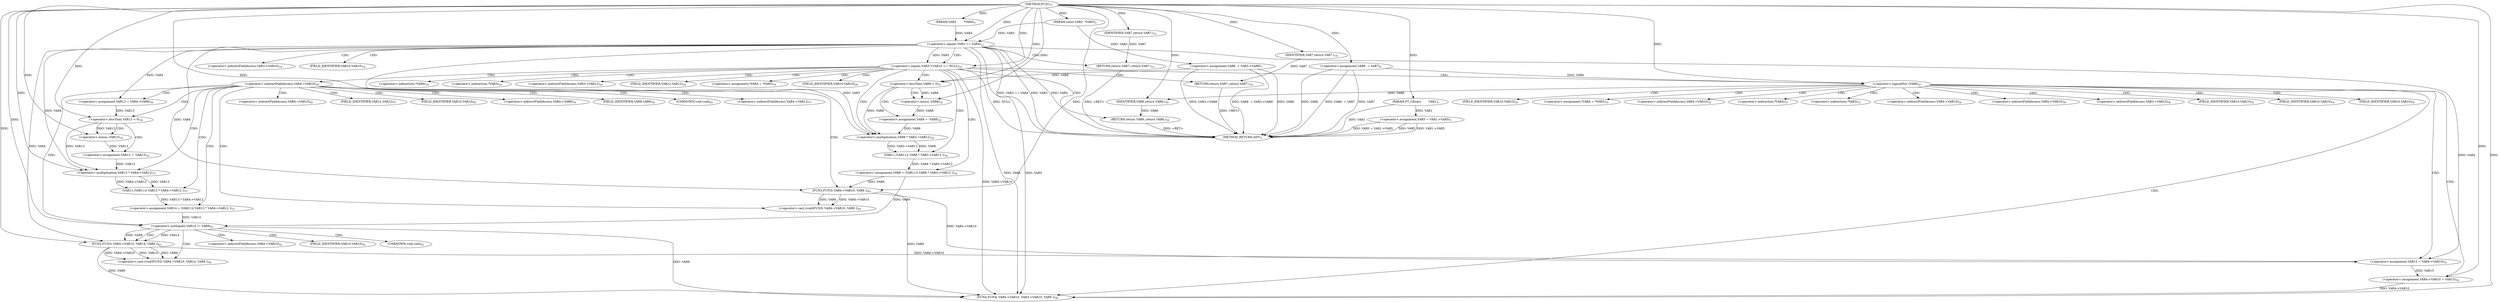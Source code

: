 digraph "FUN1" {  
"8" [label = <(METHOD,FUN1)<SUB>1</SUB>> ]
"149" [label = <(METHOD_RETURN,ANY)<SUB>1</SUB>> ]
"9" [label = <(PARAM,FT_Library        VAR1)<SUB>1</SUB>> ]
"10" [label = <(PARAM,const VAR2  *VAR3)<SUB>2</SUB>> ]
"11" [label = <(PARAM,VAR2        *VAR4)<SUB>3</SUB>> ]
"14" [label = <(&lt;operator&gt;.assignment,VAR5 = VAR1-&gt;VAR5)<SUB>5</SUB>> ]
"20" [label = <(&lt;operator&gt;.assignment,VAR6  = VAR7)<SUB>6</SUB>> ]
"24" [label = <(&lt;operator&gt;.assignment,VAR8  = VAR3-&gt;VAR8)<SUB>7</SUB>> ]
"60" [label = <(&lt;operator&gt;.assignment,VAR9 = (VAR11)( VAR8 * VAR3-&gt;VAR12 ))<SUB>24</SUB>> ]
"147" [label = <(RETURN,return VAR6;,return VAR6;)<SUB>59</SUB>> ]
"31" [label = <(&lt;operator&gt;.equals,VAR3 == VAR4)<SUB>11</SUB>> ]
"38" [label = <(&lt;operator&gt;.equals,VAR3-&gt;VAR10 == NULL)<SUB>14</SUB>> ]
"52" [label = <(&lt;operator&gt;.lessThan,VAR8 &lt; 0)<SUB>21</SUB>> ]
"120" [label = <(&lt;operator&gt;.logicalNot,!VAR6)<SUB>47</SUB>> ]
"148" [label = <(IDENTIFIER,VAR6,return VAR6;)<SUB>59</SUB>> ]
"35" [label = <(RETURN,return VAR7;,return VAR7;)<SUB>12</SUB>> ]
"44" [label = <(&lt;operator&gt;.assignment,*VAR4 = *VAR3)<SUB>16</SUB>> ]
"49" [label = <(RETURN,return VAR7;,return VAR7;)<SUB>18</SUB>> ]
"56" [label = <(&lt;operator&gt;.assignment,VAR8 = -VAR8)<SUB>22</SUB>> ]
"62" [label = <(VAR11,(VAR11)( VAR8 * VAR3-&gt;VAR12 ))<SUB>24</SUB>> ]
"74" [label = <(&lt;operator&gt;.assignment,VAR13 = VAR4-&gt;VAR8)<SUB>30</SUB>> ]
"89" [label = <(&lt;operator&gt;.assignment,VAR14 = (VAR11)( VAR13 * VAR4-&gt;VAR12 ))<SUB>37</SUB>> ]
"124" [label = <(&lt;operator&gt;.assignment,VAR15 = VAR4-&gt;VAR10)<SUB>52</SUB>> ]
"129" [label = <(&lt;operator&gt;.assignment,*VAR4 = *VAR3)<SUB>53</SUB>> ]
"134" [label = <(&lt;operator&gt;.assignment,VAR4-&gt;VAR10 = VAR15)<SUB>54</SUB>> ]
"139" [label = <(FUN4,FUN4( VAR4-&gt;VAR10, VAR3-&gt;VAR10, VAR9 ))<SUB>56</SUB>> ]
"36" [label = <(IDENTIFIER,VAR7,return VAR7;)<SUB>12</SUB>> ]
"50" [label = <(IDENTIFIER,VAR7,return VAR7;)<SUB>18</SUB>> ]
"63" [label = <(&lt;operator&gt;.multiplication,VAR8 * VAR3-&gt;VAR12)<SUB>24</SUB>> ]
"81" [label = <(&lt;operator&gt;.lessThan,VAR13 &lt; 0)<SUB>34</SUB>> ]
"98" [label = <(&lt;operator&gt;.notEquals,VAR14 != VAR9)<SUB>41</SUB>> ]
"112" [label = <(&lt;operator&gt;.cast,(void)FUN3( VAR4-&gt;VAR10, VAR9 ))<SUB>45</SUB>> ]
"58" [label = <(&lt;operator&gt;.minus,-VAR8)<SUB>22</SUB>> ]
"85" [label = <(&lt;operator&gt;.assignment,VAR13 = -VAR13)<SUB>35</SUB>> ]
"91" [label = <(VAR11,(VAR11)( VAR13 * VAR4-&gt;VAR12 ))<SUB>37</SUB>> ]
"102" [label = <(&lt;operator&gt;.cast,(void)FUN2( VAR4-&gt;VAR10, VAR14, VAR9 ))<SUB>42</SUB>> ]
"92" [label = <(&lt;operator&gt;.multiplication,VAR13 * VAR4-&gt;VAR12)<SUB>37</SUB>> ]
"114" [label = <(FUN3,FUN3( VAR4-&gt;VAR10, VAR9 ))<SUB>45</SUB>> ]
"87" [label = <(&lt;operator&gt;.minus,-VAR13)<SUB>35</SUB>> ]
"104" [label = <(FUN2,FUN2( VAR4-&gt;VAR10, VAR14, VAR9 ))<SUB>42</SUB>> ]
"69" [label = <(&lt;operator&gt;.indirectFieldAccess,VAR4-&gt;VAR10)<SUB>28</SUB>> ]
"39" [label = <(&lt;operator&gt;.indirectFieldAccess,VAR3-&gt;VAR10)<SUB>14</SUB>> ]
"71" [label = <(FIELD_IDENTIFIER,VAR10,VAR10)<SUB>28</SUB>> ]
"41" [label = <(FIELD_IDENTIFIER,VAR10,VAR10)<SUB>14</SUB>> ]
"45" [label = <(&lt;operator&gt;.indirection,*VAR4)<SUB>16</SUB>> ]
"47" [label = <(&lt;operator&gt;.indirection,*VAR3)<SUB>16</SUB>> ]
"65" [label = <(&lt;operator&gt;.indirectFieldAccess,VAR3-&gt;VAR12)<SUB>24</SUB>> ]
"76" [label = <(&lt;operator&gt;.indirectFieldAccess,VAR4-&gt;VAR8)<SUB>30</SUB>> ]
"126" [label = <(&lt;operator&gt;.indirectFieldAccess,VAR4-&gt;VAR10)<SUB>52</SUB>> ]
"130" [label = <(&lt;operator&gt;.indirection,*VAR4)<SUB>53</SUB>> ]
"132" [label = <(&lt;operator&gt;.indirection,*VAR3)<SUB>53</SUB>> ]
"135" [label = <(&lt;operator&gt;.indirectFieldAccess,VAR4-&gt;VAR10)<SUB>54</SUB>> ]
"140" [label = <(&lt;operator&gt;.indirectFieldAccess,VAR4-&gt;VAR10)<SUB>56</SUB>> ]
"143" [label = <(&lt;operator&gt;.indirectFieldAccess,VAR3-&gt;VAR10)<SUB>56</SUB>> ]
"67" [label = <(FIELD_IDENTIFIER,VAR12,VAR12)<SUB>24</SUB>> ]
"78" [label = <(FIELD_IDENTIFIER,VAR8,VAR8)<SUB>30</SUB>> ]
"113" [label = <(UNKNOWN,void,void)<SUB>45</SUB>> ]
"128" [label = <(FIELD_IDENTIFIER,VAR10,VAR10)<SUB>52</SUB>> ]
"137" [label = <(FIELD_IDENTIFIER,VAR10,VAR10)<SUB>54</SUB>> ]
"142" [label = <(FIELD_IDENTIFIER,VAR10,VAR10)<SUB>56</SUB>> ]
"145" [label = <(FIELD_IDENTIFIER,VAR10,VAR10)<SUB>56</SUB>> ]
"94" [label = <(&lt;operator&gt;.indirectFieldAccess,VAR4-&gt;VAR12)<SUB>37</SUB>> ]
"103" [label = <(UNKNOWN,void,void)<SUB>42</SUB>> ]
"115" [label = <(&lt;operator&gt;.indirectFieldAccess,VAR4-&gt;VAR10)<SUB>45</SUB>> ]
"96" [label = <(FIELD_IDENTIFIER,VAR12,VAR12)<SUB>37</SUB>> ]
"105" [label = <(&lt;operator&gt;.indirectFieldAccess,VAR4-&gt;VAR10)<SUB>42</SUB>> ]
"117" [label = <(FIELD_IDENTIFIER,VAR10,VAR10)<SUB>45</SUB>> ]
"107" [label = <(FIELD_IDENTIFIER,VAR10,VAR10)<SUB>42</SUB>> ]
  "35" -> "149"  [ label = "DDG: &lt;RET&gt;"] 
  "147" -> "149"  [ label = "DDG: &lt;RET&gt;"] 
  "49" -> "149"  [ label = "DDG: &lt;RET&gt;"] 
  "9" -> "149"  [ label = "DDG: VAR1"] 
  "14" -> "149"  [ label = "DDG: VAR5"] 
  "14" -> "149"  [ label = "DDG: VAR1-&gt;VAR5"] 
  "14" -> "149"  [ label = "DDG: VAR5 = VAR1-&gt;VAR5"] 
  "20" -> "149"  [ label = "DDG: VAR6"] 
  "20" -> "149"  [ label = "DDG: VAR7"] 
  "20" -> "149"  [ label = "DDG: VAR6  = VAR7"] 
  "24" -> "149"  [ label = "DDG: VAR8"] 
  "24" -> "149"  [ label = "DDG: VAR3-&gt;VAR8"] 
  "24" -> "149"  [ label = "DDG: VAR8  = VAR3-&gt;VAR8"] 
  "31" -> "149"  [ label = "DDG: VAR3"] 
  "31" -> "149"  [ label = "DDG: VAR4"] 
  "31" -> "149"  [ label = "DDG: VAR3 == VAR4"] 
  "38" -> "149"  [ label = "DDG: NULL"] 
  "8" -> "9"  [ label = "DDG: "] 
  "8" -> "10"  [ label = "DDG: "] 
  "8" -> "11"  [ label = "DDG: "] 
  "9" -> "14"  [ label = "DDG: VAR1"] 
  "8" -> "20"  [ label = "DDG: "] 
  "10" -> "24"  [ label = "DDG: VAR3"] 
  "62" -> "60"  [ label = "DDG: VAR8 * VAR3-&gt;VAR12"] 
  "148" -> "147"  [ label = "DDG: VAR6"] 
  "120" -> "148"  [ label = "DDG: VAR6"] 
  "8" -> "148"  [ label = "DDG: "] 
  "10" -> "31"  [ label = "DDG: VAR3"] 
  "8" -> "31"  [ label = "DDG: "] 
  "11" -> "31"  [ label = "DDG: VAR4"] 
  "36" -> "35"  [ label = "DDG: VAR7"] 
  "31" -> "38"  [ label = "DDG: VAR3"] 
  "8" -> "38"  [ label = "DDG: "] 
  "50" -> "49"  [ label = "DDG: VAR7"] 
  "24" -> "52"  [ label = "DDG: VAR8"] 
  "8" -> "52"  [ label = "DDG: "] 
  "58" -> "56"  [ label = "DDG: VAR8"] 
  "63" -> "62"  [ label = "DDG: VAR8"] 
  "63" -> "62"  [ label = "DDG: VAR3-&gt;VAR12"] 
  "31" -> "74"  [ label = "DDG: VAR4"] 
  "91" -> "89"  [ label = "DDG: VAR13 * VAR4-&gt;VAR12"] 
  "20" -> "120"  [ label = "DDG: VAR6"] 
  "8" -> "120"  [ label = "DDG: "] 
  "31" -> "124"  [ label = "DDG: VAR4"] 
  "114" -> "124"  [ label = "DDG: VAR4-&gt;VAR10"] 
  "104" -> "124"  [ label = "DDG: VAR4-&gt;VAR10"] 
  "124" -> "134"  [ label = "DDG: VAR15"] 
  "8" -> "134"  [ label = "DDG: "] 
  "8" -> "36"  [ label = "DDG: "] 
  "8" -> "50"  [ label = "DDG: "] 
  "52" -> "63"  [ label = "DDG: VAR8"] 
  "56" -> "63"  [ label = "DDG: VAR8"] 
  "8" -> "63"  [ label = "DDG: "] 
  "31" -> "63"  [ label = "DDG: VAR3"] 
  "114" -> "112"  [ label = "DDG: VAR4-&gt;VAR10"] 
  "114" -> "112"  [ label = "DDG: VAR9"] 
  "31" -> "139"  [ label = "DDG: VAR4"] 
  "134" -> "139"  [ label = "DDG: VAR4-&gt;VAR10"] 
  "31" -> "139"  [ label = "DDG: VAR3"] 
  "38" -> "139"  [ label = "DDG: VAR3-&gt;VAR10"] 
  "114" -> "139"  [ label = "DDG: VAR9"] 
  "98" -> "139"  [ label = "DDG: VAR9"] 
  "104" -> "139"  [ label = "DDG: VAR9"] 
  "8" -> "139"  [ label = "DDG: "] 
  "52" -> "58"  [ label = "DDG: VAR8"] 
  "8" -> "58"  [ label = "DDG: "] 
  "74" -> "81"  [ label = "DDG: VAR13"] 
  "8" -> "81"  [ label = "DDG: "] 
  "87" -> "85"  [ label = "DDG: VAR13"] 
  "92" -> "91"  [ label = "DDG: VAR13"] 
  "92" -> "91"  [ label = "DDG: VAR4-&gt;VAR12"] 
  "89" -> "98"  [ label = "DDG: VAR14"] 
  "8" -> "98"  [ label = "DDG: "] 
  "60" -> "98"  [ label = "DDG: VAR9"] 
  "104" -> "102"  [ label = "DDG: VAR4-&gt;VAR10"] 
  "104" -> "102"  [ label = "DDG: VAR14"] 
  "104" -> "102"  [ label = "DDG: VAR9"] 
  "81" -> "92"  [ label = "DDG: VAR13"] 
  "85" -> "92"  [ label = "DDG: VAR13"] 
  "8" -> "92"  [ label = "DDG: "] 
  "31" -> "92"  [ label = "DDG: VAR4"] 
  "31" -> "114"  [ label = "DDG: VAR4"] 
  "60" -> "114"  [ label = "DDG: VAR9"] 
  "8" -> "114"  [ label = "DDG: "] 
  "81" -> "87"  [ label = "DDG: VAR13"] 
  "8" -> "87"  [ label = "DDG: "] 
  "31" -> "104"  [ label = "DDG: VAR4"] 
  "98" -> "104"  [ label = "DDG: VAR14"] 
  "8" -> "104"  [ label = "DDG: "] 
  "98" -> "104"  [ label = "DDG: VAR9"] 
  "31" -> "38"  [ label = "CDG: "] 
  "31" -> "35"  [ label = "CDG: "] 
  "31" -> "41"  [ label = "CDG: "] 
  "31" -> "39"  [ label = "CDG: "] 
  "38" -> "60"  [ label = "CDG: "] 
  "38" -> "120"  [ label = "CDG: "] 
  "38" -> "52"  [ label = "CDG: "] 
  "38" -> "69"  [ label = "CDG: "] 
  "38" -> "67"  [ label = "CDG: "] 
  "38" -> "44"  [ label = "CDG: "] 
  "38" -> "47"  [ label = "CDG: "] 
  "38" -> "49"  [ label = "CDG: "] 
  "38" -> "45"  [ label = "CDG: "] 
  "38" -> "65"  [ label = "CDG: "] 
  "38" -> "71"  [ label = "CDG: "] 
  "38" -> "147"  [ label = "CDG: "] 
  "38" -> "63"  [ label = "CDG: "] 
  "38" -> "62"  [ label = "CDG: "] 
  "52" -> "56"  [ label = "CDG: "] 
  "52" -> "58"  [ label = "CDG: "] 
  "69" -> "94"  [ label = "CDG: "] 
  "69" -> "115"  [ label = "CDG: "] 
  "69" -> "96"  [ label = "CDG: "] 
  "69" -> "98"  [ label = "CDG: "] 
  "69" -> "113"  [ label = "CDG: "] 
  "69" -> "81"  [ label = "CDG: "] 
  "69" -> "114"  [ label = "CDG: "] 
  "69" -> "74"  [ label = "CDG: "] 
  "69" -> "92"  [ label = "CDG: "] 
  "69" -> "76"  [ label = "CDG: "] 
  "69" -> "91"  [ label = "CDG: "] 
  "69" -> "112"  [ label = "CDG: "] 
  "69" -> "89"  [ label = "CDG: "] 
  "69" -> "117"  [ label = "CDG: "] 
  "69" -> "78"  [ label = "CDG: "] 
  "120" -> "145"  [ label = "CDG: "] 
  "120" -> "128"  [ label = "CDG: "] 
  "120" -> "132"  [ label = "CDG: "] 
  "120" -> "129"  [ label = "CDG: "] 
  "120" -> "134"  [ label = "CDG: "] 
  "120" -> "137"  [ label = "CDG: "] 
  "120" -> "130"  [ label = "CDG: "] 
  "120" -> "139"  [ label = "CDG: "] 
  "120" -> "142"  [ label = "CDG: "] 
  "120" -> "140"  [ label = "CDG: "] 
  "120" -> "143"  [ label = "CDG: "] 
  "120" -> "126"  [ label = "CDG: "] 
  "120" -> "135"  [ label = "CDG: "] 
  "120" -> "124"  [ label = "CDG: "] 
  "81" -> "85"  [ label = "CDG: "] 
  "81" -> "87"  [ label = "CDG: "] 
  "98" -> "107"  [ label = "CDG: "] 
  "98" -> "102"  [ label = "CDG: "] 
  "98" -> "103"  [ label = "CDG: "] 
  "98" -> "104"  [ label = "CDG: "] 
  "98" -> "105"  [ label = "CDG: "] 
}
